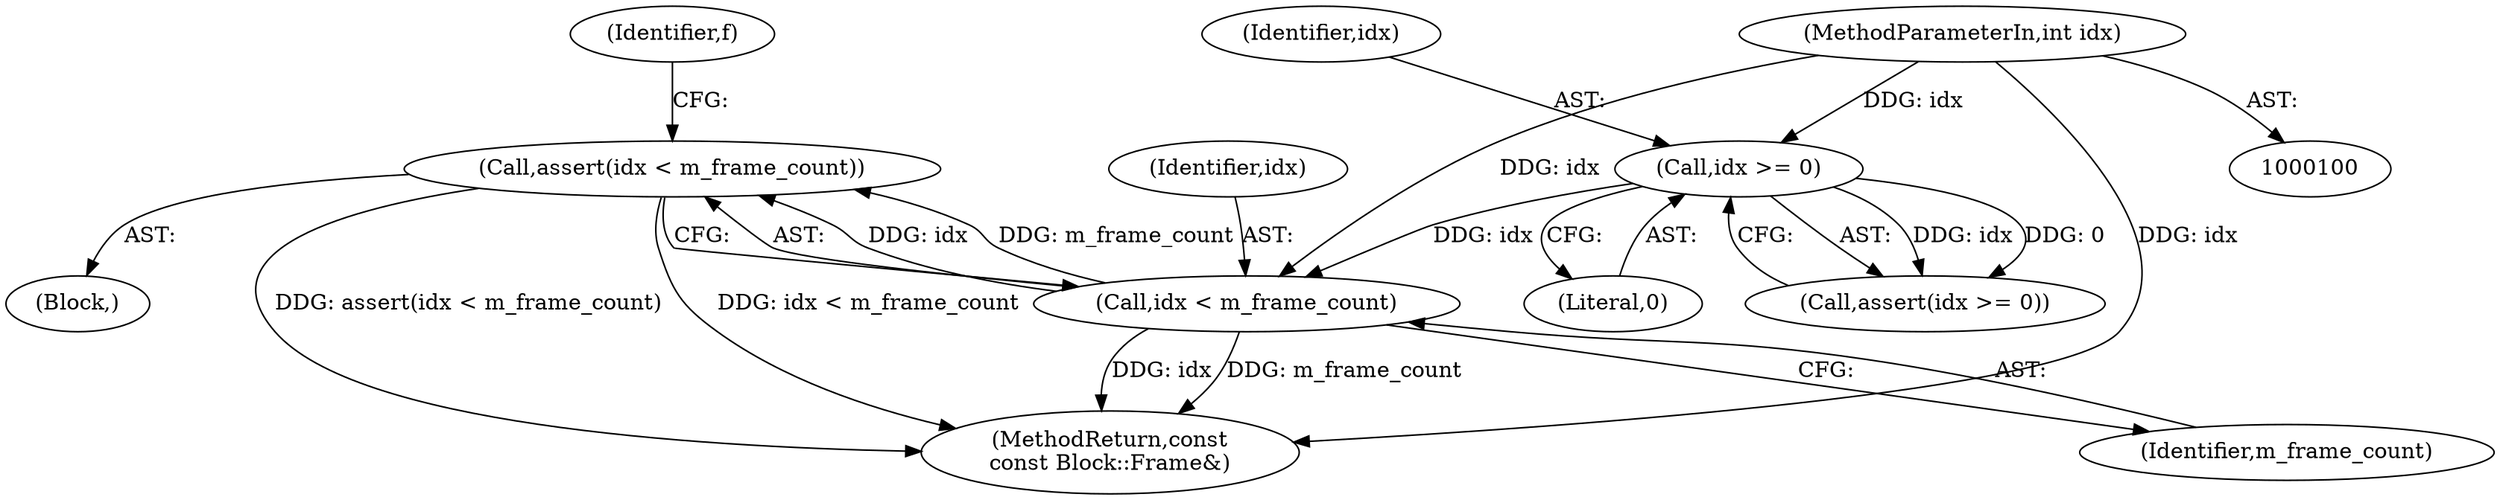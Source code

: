 digraph "0_Android_04839626ed859623901ebd3a5fd483982186b59d_153@API" {
"1000107" [label="(Call,assert(idx < m_frame_count))"];
"1000108" [label="(Call,idx < m_frame_count)"];
"1000104" [label="(Call,idx >= 0)"];
"1000101" [label="(MethodParameterIn,int idx)"];
"1000131" [label="(MethodReturn,const\nconst Block::Frame&)"];
"1000103" [label="(Call,assert(idx >= 0))"];
"1000104" [label="(Call,idx >= 0)"];
"1000110" [label="(Identifier,m_frame_count)"];
"1000101" [label="(MethodParameterIn,int idx)"];
"1000105" [label="(Identifier,idx)"];
"1000109" [label="(Identifier,idx)"];
"1000113" [label="(Identifier,f)"];
"1000108" [label="(Call,idx < m_frame_count)"];
"1000106" [label="(Literal,0)"];
"1000102" [label="(Block,)"];
"1000107" [label="(Call,assert(idx < m_frame_count))"];
"1000107" -> "1000102"  [label="AST: "];
"1000107" -> "1000108"  [label="CFG: "];
"1000108" -> "1000107"  [label="AST: "];
"1000113" -> "1000107"  [label="CFG: "];
"1000107" -> "1000131"  [label="DDG: idx < m_frame_count"];
"1000107" -> "1000131"  [label="DDG: assert(idx < m_frame_count)"];
"1000108" -> "1000107"  [label="DDG: idx"];
"1000108" -> "1000107"  [label="DDG: m_frame_count"];
"1000108" -> "1000110"  [label="CFG: "];
"1000109" -> "1000108"  [label="AST: "];
"1000110" -> "1000108"  [label="AST: "];
"1000108" -> "1000131"  [label="DDG: idx"];
"1000108" -> "1000131"  [label="DDG: m_frame_count"];
"1000104" -> "1000108"  [label="DDG: idx"];
"1000101" -> "1000108"  [label="DDG: idx"];
"1000104" -> "1000103"  [label="AST: "];
"1000104" -> "1000106"  [label="CFG: "];
"1000105" -> "1000104"  [label="AST: "];
"1000106" -> "1000104"  [label="AST: "];
"1000103" -> "1000104"  [label="CFG: "];
"1000104" -> "1000103"  [label="DDG: idx"];
"1000104" -> "1000103"  [label="DDG: 0"];
"1000101" -> "1000104"  [label="DDG: idx"];
"1000101" -> "1000100"  [label="AST: "];
"1000101" -> "1000131"  [label="DDG: idx"];
}
